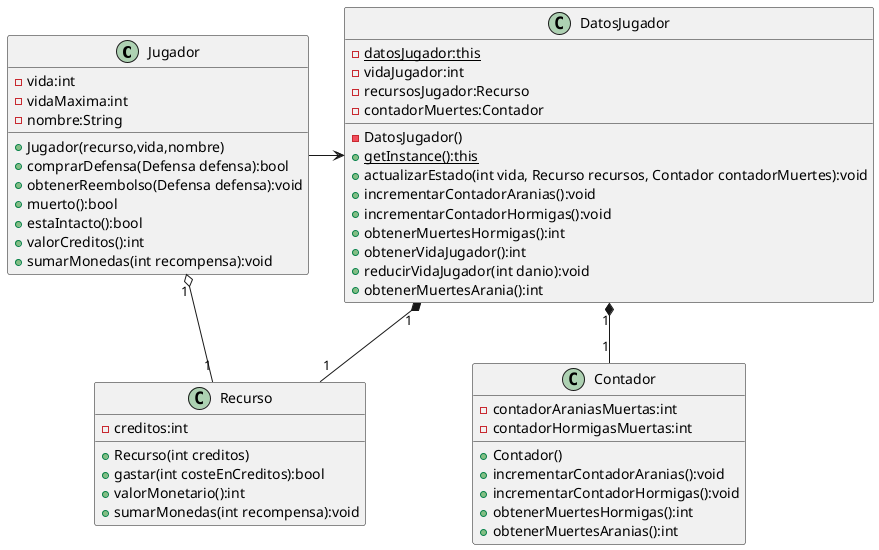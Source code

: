 @startuml

class Jugador {
    -vida:int
    -vidaMaxima:int
    -nombre:String
    +Jugador(recurso,vida,nombre)
    +comprarDefensa(Defensa defensa):bool
    +obtenerReembolso(Defensa defensa):void
    +muerto():bool
    +estaIntacto():bool
    +valorCreditos():int
    +sumarMonedas(int recompensa):void
}

class Recurso {
    -creditos:int
    +Recurso(int creditos)
    +gastar(int costeEnCreditos):bool
    +valorMonetario():int
    +sumarMonedas(int recompensa):void

}

class DatosJugador {
    {static}-datosJugador:this
    -vidaJugador:int
    -recursosJugador:Recurso
    -contadorMuertes:Contador
    -DatosJugador()
    {static}+getInstance():this
    +actualizarEstado(int vida, Recurso recursos, Contador contadorMuertes):void
    +incrementarContadorAranias():void
    +incrementarContadorHormigas():void
    +obtenerMuertesHormigas():int
    +obtenerVidaJugador():int
    +reducirVidaJugador(int danio):void
    +obtenerMuertesArania():int
}

class Contador {
    -contadorAraniasMuertas:int
    -contadorHormigasMuertas:int
    +Contador()
    +incrementarContadorAranias():void
    +incrementarContadorHormigas():void
    +obtenerMuertesHormigas():int
    +obtenerMuertesAranias():int
}

Jugador "1" o-- "1" Recurso
DatosJugador "1" *-- "1" Recurso
DatosJugador "1" *-- "1" Contador
Jugador -> DatosJugador

@enduml